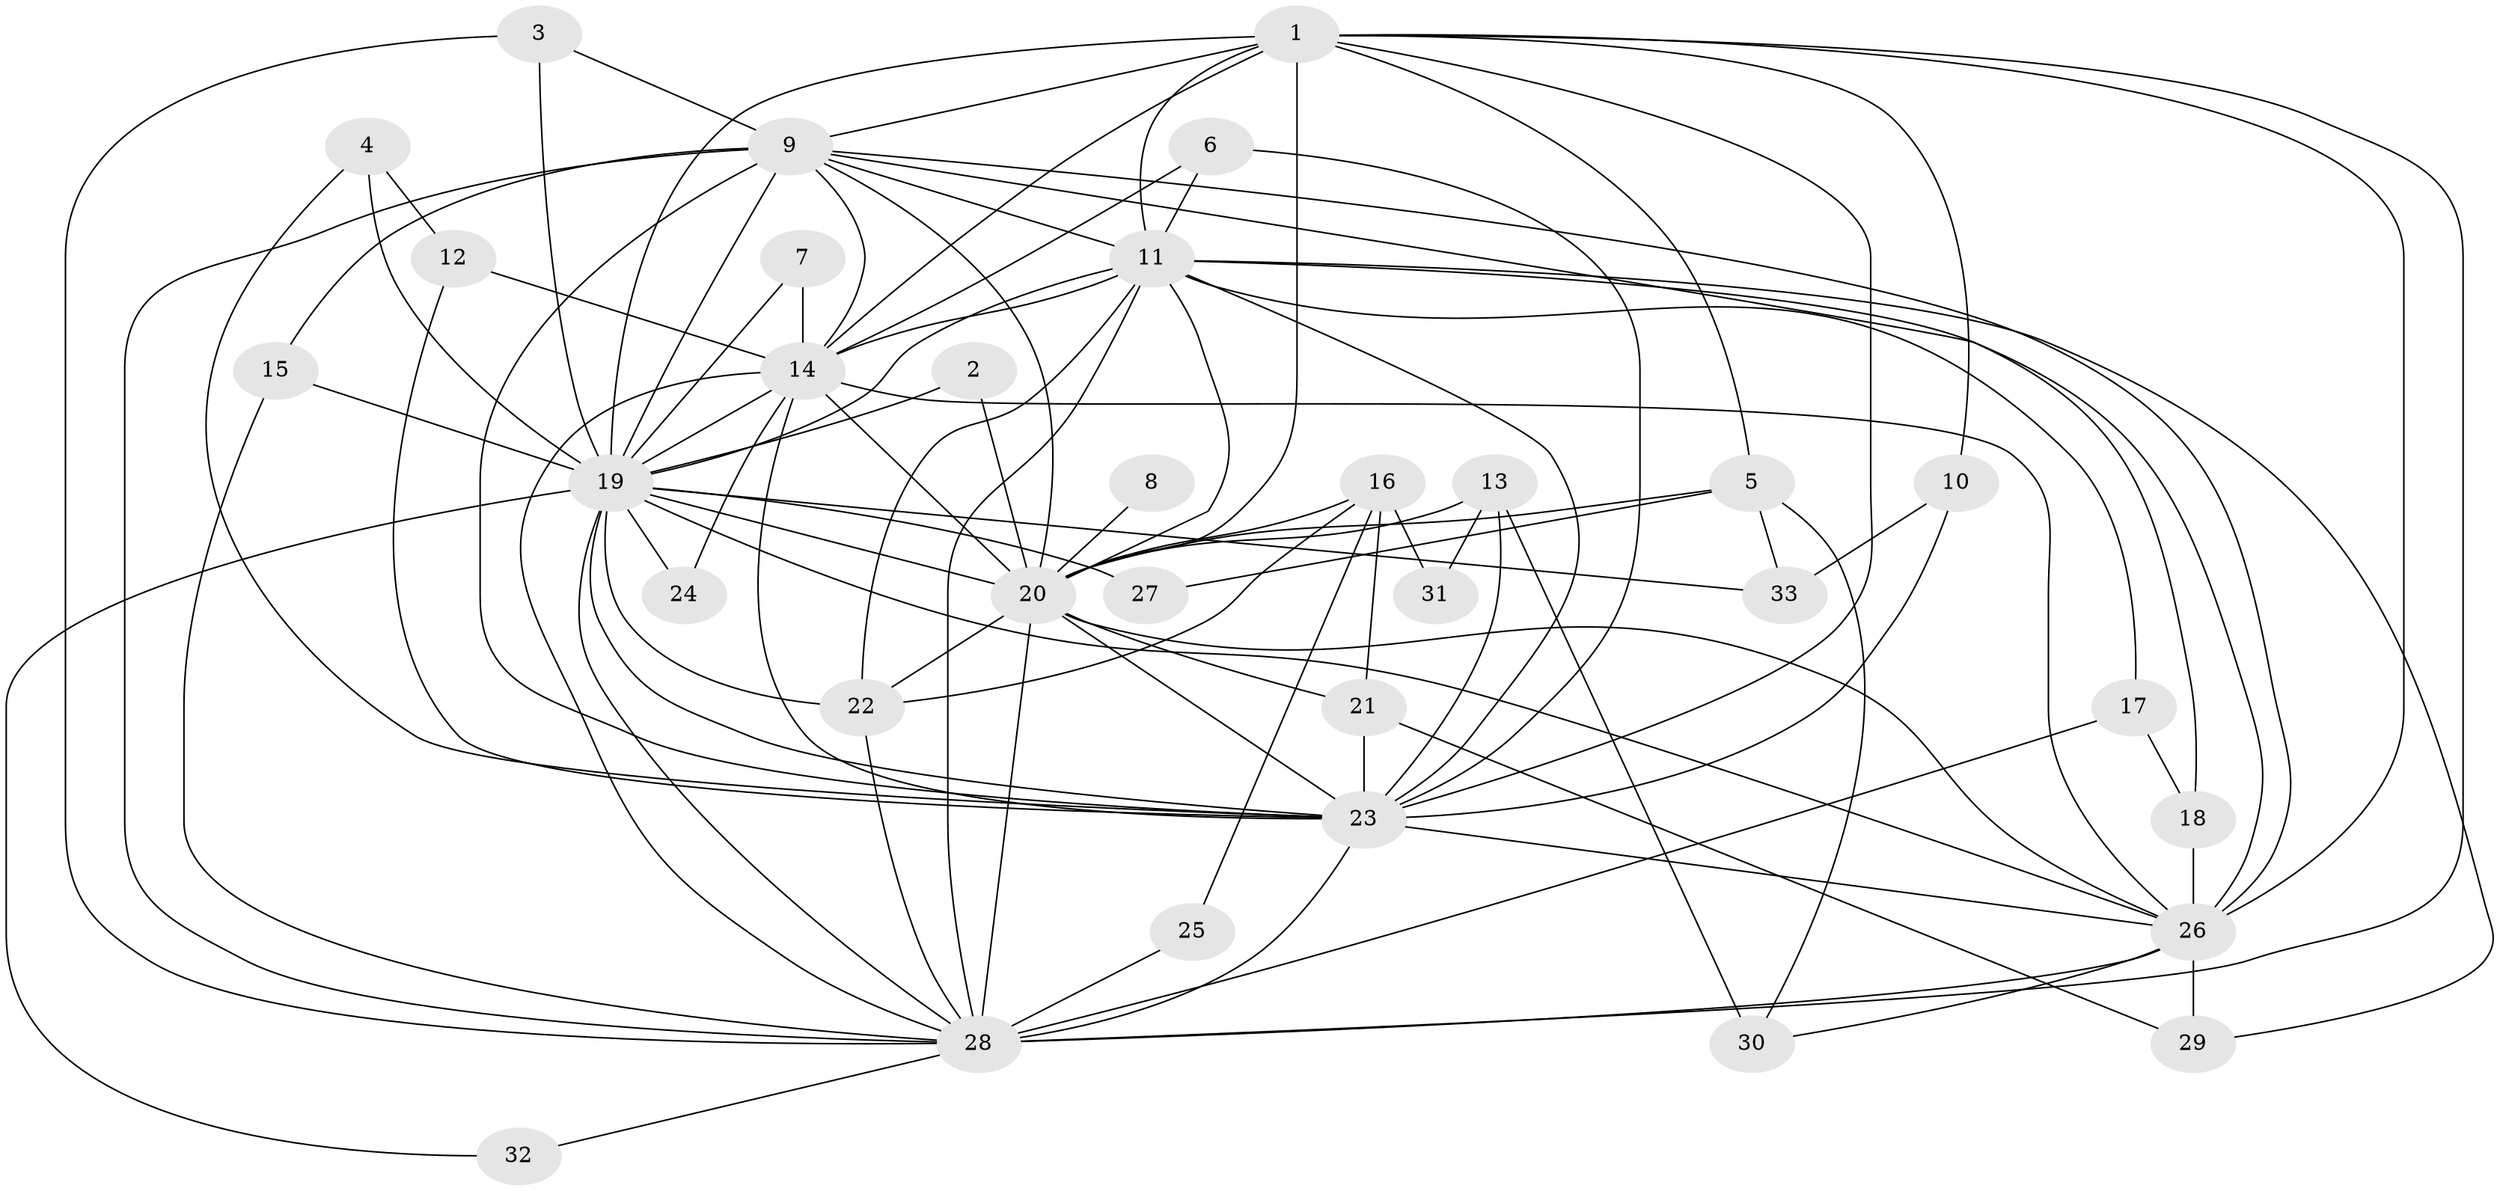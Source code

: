 // original degree distribution, {20: 0.015384615384615385, 13: 0.03076923076923077, 17: 0.015384615384615385, 15: 0.015384615384615385, 22: 0.03076923076923077, 21: 0.015384615384615385, 14: 0.03076923076923077, 2: 0.5692307692307692, 3: 0.2, 5: 0.06153846153846154, 6: 0.015384615384615385}
// Generated by graph-tools (version 1.1) at 2025/01/03/09/25 03:01:32]
// undirected, 33 vertices, 94 edges
graph export_dot {
graph [start="1"]
  node [color=gray90,style=filled];
  1;
  2;
  3;
  4;
  5;
  6;
  7;
  8;
  9;
  10;
  11;
  12;
  13;
  14;
  15;
  16;
  17;
  18;
  19;
  20;
  21;
  22;
  23;
  24;
  25;
  26;
  27;
  28;
  29;
  30;
  31;
  32;
  33;
  1 -- 5 [weight=1.0];
  1 -- 9 [weight=2.0];
  1 -- 10 [weight=1.0];
  1 -- 11 [weight=2.0];
  1 -- 14 [weight=3.0];
  1 -- 19 [weight=4.0];
  1 -- 20 [weight=3.0];
  1 -- 23 [weight=4.0];
  1 -- 26 [weight=2.0];
  1 -- 28 [weight=2.0];
  2 -- 19 [weight=1.0];
  2 -- 20 [weight=1.0];
  3 -- 9 [weight=1.0];
  3 -- 19 [weight=1.0];
  3 -- 28 [weight=1.0];
  4 -- 12 [weight=1.0];
  4 -- 19 [weight=1.0];
  4 -- 23 [weight=1.0];
  5 -- 20 [weight=1.0];
  5 -- 27 [weight=1.0];
  5 -- 30 [weight=1.0];
  5 -- 33 [weight=1.0];
  6 -- 11 [weight=1.0];
  6 -- 14 [weight=1.0];
  6 -- 23 [weight=1.0];
  7 -- 14 [weight=1.0];
  7 -- 19 [weight=1.0];
  8 -- 20 [weight=1.0];
  9 -- 11 [weight=1.0];
  9 -- 14 [weight=1.0];
  9 -- 15 [weight=1.0];
  9 -- 18 [weight=1.0];
  9 -- 19 [weight=1.0];
  9 -- 20 [weight=1.0];
  9 -- 23 [weight=3.0];
  9 -- 26 [weight=1.0];
  9 -- 28 [weight=1.0];
  10 -- 23 [weight=1.0];
  10 -- 33 [weight=1.0];
  11 -- 14 [weight=1.0];
  11 -- 17 [weight=1.0];
  11 -- 19 [weight=1.0];
  11 -- 20 [weight=1.0];
  11 -- 22 [weight=1.0];
  11 -- 23 [weight=1.0];
  11 -- 26 [weight=2.0];
  11 -- 28 [weight=2.0];
  11 -- 29 [weight=1.0];
  12 -- 14 [weight=1.0];
  12 -- 23 [weight=1.0];
  13 -- 20 [weight=1.0];
  13 -- 23 [weight=2.0];
  13 -- 30 [weight=1.0];
  13 -- 31 [weight=1.0];
  14 -- 19 [weight=1.0];
  14 -- 20 [weight=1.0];
  14 -- 23 [weight=2.0];
  14 -- 24 [weight=1.0];
  14 -- 26 [weight=2.0];
  14 -- 28 [weight=2.0];
  15 -- 19 [weight=1.0];
  15 -- 28 [weight=1.0];
  16 -- 20 [weight=2.0];
  16 -- 21 [weight=1.0];
  16 -- 22 [weight=1.0];
  16 -- 25 [weight=1.0];
  16 -- 31 [weight=1.0];
  17 -- 18 [weight=1.0];
  17 -- 28 [weight=2.0];
  18 -- 26 [weight=1.0];
  19 -- 20 [weight=1.0];
  19 -- 22 [weight=1.0];
  19 -- 23 [weight=1.0];
  19 -- 24 [weight=1.0];
  19 -- 26 [weight=1.0];
  19 -- 27 [weight=2.0];
  19 -- 28 [weight=1.0];
  19 -- 32 [weight=1.0];
  19 -- 33 [weight=1.0];
  20 -- 21 [weight=2.0];
  20 -- 22 [weight=1.0];
  20 -- 23 [weight=1.0];
  20 -- 26 [weight=1.0];
  20 -- 28 [weight=2.0];
  21 -- 23 [weight=1.0];
  21 -- 29 [weight=1.0];
  22 -- 28 [weight=1.0];
  23 -- 26 [weight=1.0];
  23 -- 28 [weight=2.0];
  25 -- 28 [weight=1.0];
  26 -- 28 [weight=1.0];
  26 -- 29 [weight=1.0];
  26 -- 30 [weight=1.0];
  28 -- 32 [weight=1.0];
}
